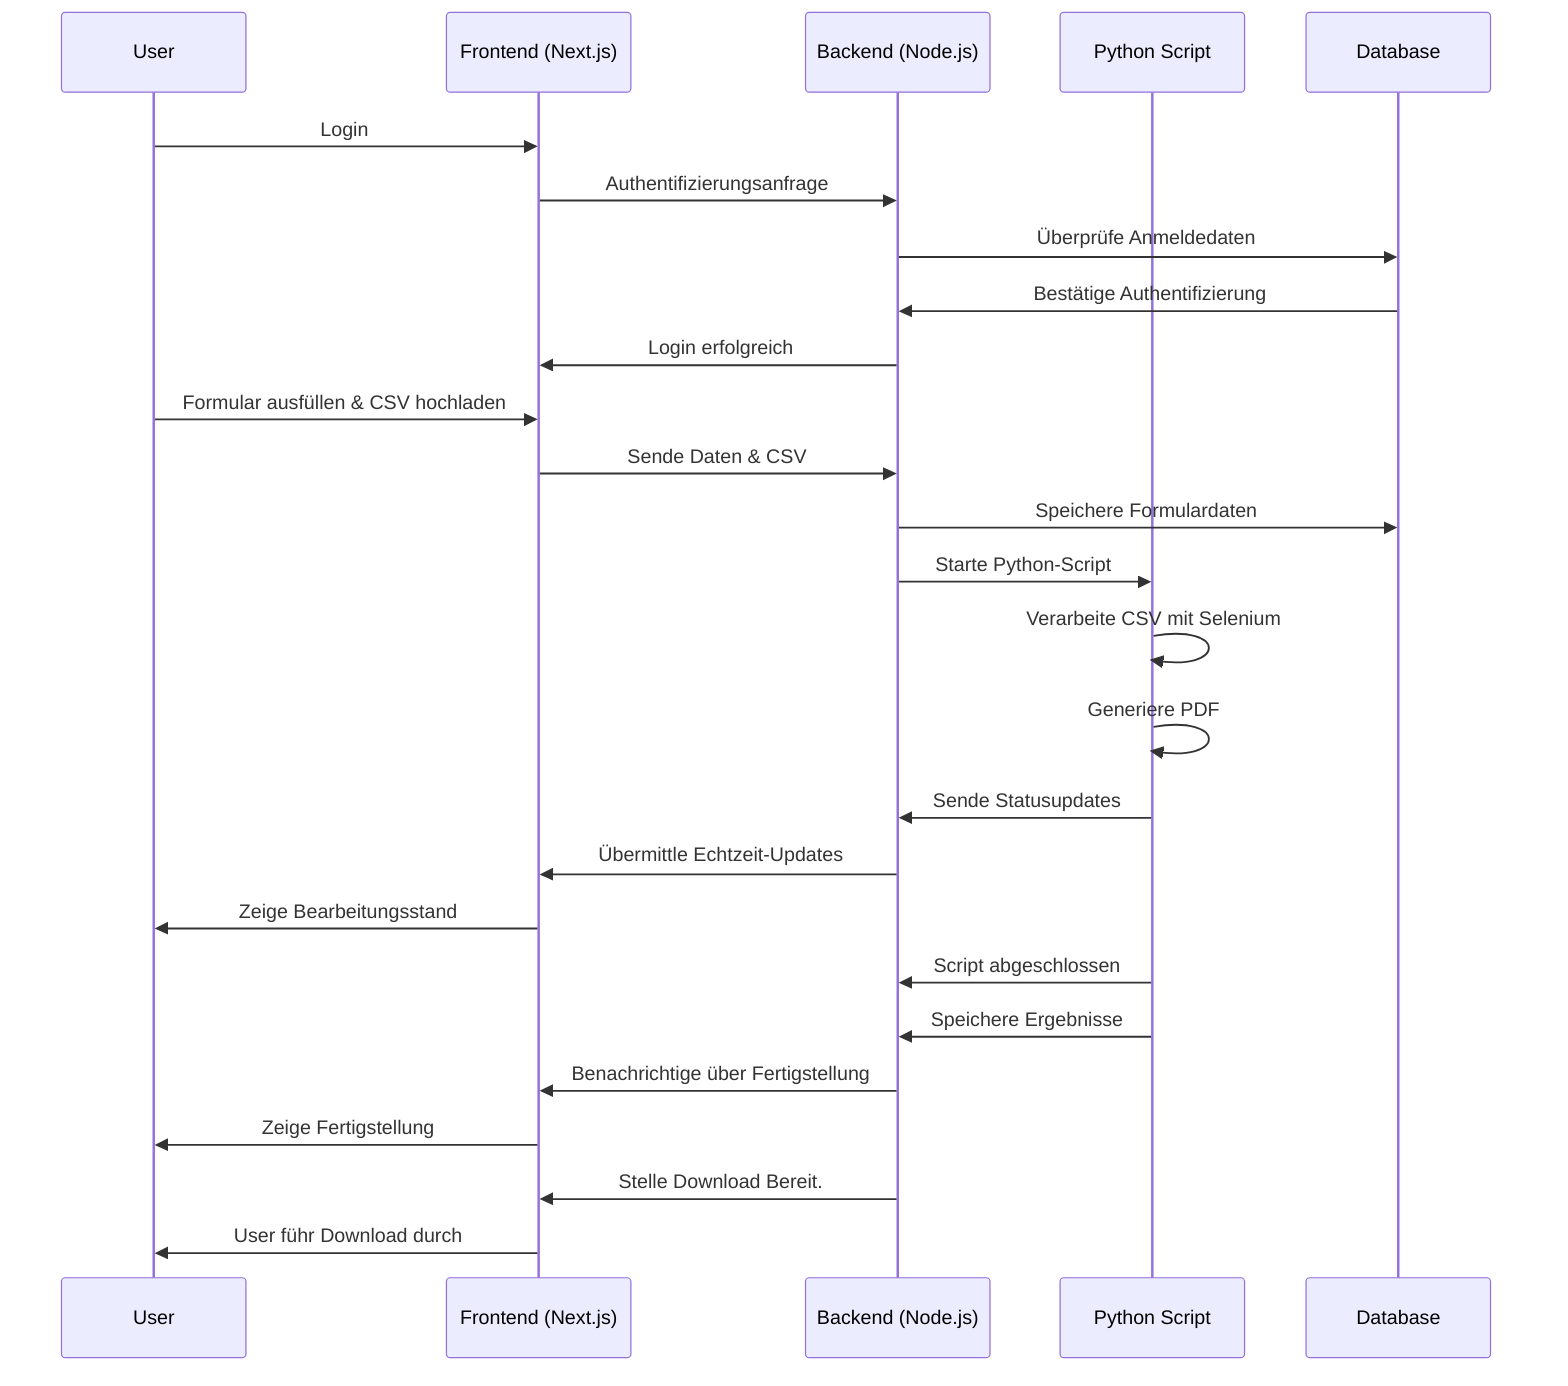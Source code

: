 sequenceDiagram
    participant U as User
    participant F as Frontend (Next.js)
    participant B as Backend (Node.js)
    participant P as Python Script
    participant D as Database

    U->>F: Login
    F->>B: Authentifizierungsanfrage
    B->>D: Überprüfe Anmeldedaten
    D->>B: Bestätige Authentifizierung
    B->>F: Login erfolgreich

    U->>F: Formular ausfüllen & CSV hochladen
    F->>B: Sende Daten & CSV
    B->>D: Speichere Formulardaten
    B->>P: Starte Python-Script

    P->>P: Verarbeite CSV mit Selenium
    P->>P: Generiere PDF
    P->>B: Sende Statusupdates

    B->>F: Übermittle Echtzeit-Updates
    F->>U: Zeige Bearbeitungsstand

    P->>B: Script abgeschlossen
    P->>B: Speichere Ergebnisse
    B->>F: Benachrichtige über Fertigstellung
    F->>U: Zeige Fertigstellung
    B->>F: Stelle Download Bereit.
    F->>U: User führ Download durch